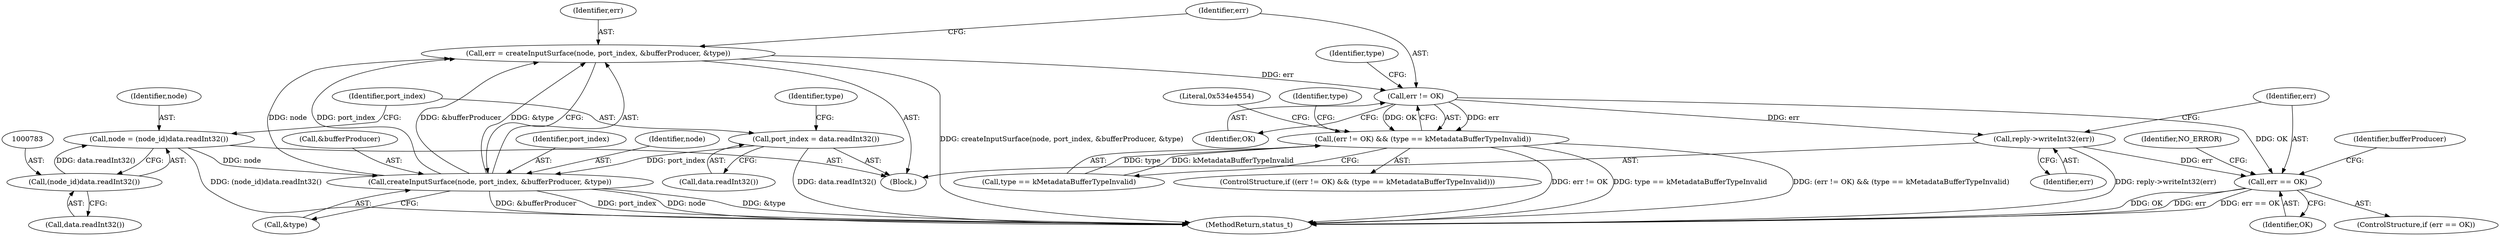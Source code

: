 digraph "0_Android_295c883fe3105b19bcd0f9e07d54c6b589fc5bff@API" {
"1000795" [label="(Call,err = createInputSurface(node, port_index, &bufferProducer, &type))"];
"1000797" [label="(Call,createInputSurface(node, port_index, &bufferProducer, &type))"];
"1000780" [label="(Call,node = (node_id)data.readInt32())"];
"1000782" [label="(Call,(node_id)data.readInt32())"];
"1000786" [label="(Call,port_index = data.readInt32())"];
"1000806" [label="(Call,err != OK)"];
"1000805" [label="(Call,(err != OK) && (type == kMetadataBufferTypeInvalid))"];
"1000818" [label="(Call,reply->writeInt32(err))"];
"1000821" [label="(Call,err == OK)"];
"1000781" [label="(Identifier,node)"];
"1000809" [label="(Call,type == kMetadataBufferTypeInvalid)"];
"1000821" [label="(Call,err == OK)"];
"1000799" [label="(Identifier,port_index)"];
"1000814" [label="(Literal,0x534e4554)"];
"1000817" [label="(Identifier,type)"];
"1000784" [label="(Call,data.readInt32())"];
"1000792" [label="(Identifier,type)"];
"1000805" [label="(Call,(err != OK) && (type == kMetadataBufferTypeInvalid))"];
"1000797" [label="(Call,createInputSurface(node, port_index, &bufferProducer, &type))"];
"1000808" [label="(Identifier,OK)"];
"1000796" [label="(Identifier,err)"];
"1000774" [label="(Block,)"];
"1000780" [label="(Call,node = (node_id)data.readInt32())"];
"1000806" [label="(Call,err != OK)"];
"1000823" [label="(Identifier,OK)"];
"1000782" [label="(Call,(node_id)data.readInt32())"];
"1000810" [label="(Identifier,type)"];
"1000787" [label="(Identifier,port_index)"];
"1000818" [label="(Call,reply->writeInt32(err))"];
"1000795" [label="(Call,err = createInputSurface(node, port_index, &bufferProducer, &type))"];
"1000807" [label="(Identifier,err)"];
"1000786" [label="(Call,port_index = data.readInt32())"];
"1000822" [label="(Identifier,err)"];
"1000820" [label="(ControlStructure,if (err == OK))"];
"1000798" [label="(Identifier,node)"];
"1000819" [label="(Identifier,err)"];
"1000827" [label="(Identifier,bufferProducer)"];
"1000829" [label="(Identifier,NO_ERROR)"];
"1000800" [label="(Call,&bufferProducer)"];
"1000802" [label="(Call,&type)"];
"1000804" [label="(ControlStructure,if ((err != OK) && (type == kMetadataBufferTypeInvalid)))"];
"1000788" [label="(Call,data.readInt32())"];
"1001343" [label="(MethodReturn,status_t)"];
"1000795" -> "1000774"  [label="AST: "];
"1000795" -> "1000797"  [label="CFG: "];
"1000796" -> "1000795"  [label="AST: "];
"1000797" -> "1000795"  [label="AST: "];
"1000807" -> "1000795"  [label="CFG: "];
"1000795" -> "1001343"  [label="DDG: createInputSurface(node, port_index, &bufferProducer, &type)"];
"1000797" -> "1000795"  [label="DDG: node"];
"1000797" -> "1000795"  [label="DDG: port_index"];
"1000797" -> "1000795"  [label="DDG: &bufferProducer"];
"1000797" -> "1000795"  [label="DDG: &type"];
"1000795" -> "1000806"  [label="DDG: err"];
"1000797" -> "1000802"  [label="CFG: "];
"1000798" -> "1000797"  [label="AST: "];
"1000799" -> "1000797"  [label="AST: "];
"1000800" -> "1000797"  [label="AST: "];
"1000802" -> "1000797"  [label="AST: "];
"1000797" -> "1001343"  [label="DDG: &type"];
"1000797" -> "1001343"  [label="DDG: &bufferProducer"];
"1000797" -> "1001343"  [label="DDG: port_index"];
"1000797" -> "1001343"  [label="DDG: node"];
"1000780" -> "1000797"  [label="DDG: node"];
"1000786" -> "1000797"  [label="DDG: port_index"];
"1000780" -> "1000774"  [label="AST: "];
"1000780" -> "1000782"  [label="CFG: "];
"1000781" -> "1000780"  [label="AST: "];
"1000782" -> "1000780"  [label="AST: "];
"1000787" -> "1000780"  [label="CFG: "];
"1000780" -> "1001343"  [label="DDG: (node_id)data.readInt32()"];
"1000782" -> "1000780"  [label="DDG: data.readInt32()"];
"1000782" -> "1000784"  [label="CFG: "];
"1000783" -> "1000782"  [label="AST: "];
"1000784" -> "1000782"  [label="AST: "];
"1000786" -> "1000774"  [label="AST: "];
"1000786" -> "1000788"  [label="CFG: "];
"1000787" -> "1000786"  [label="AST: "];
"1000788" -> "1000786"  [label="AST: "];
"1000792" -> "1000786"  [label="CFG: "];
"1000786" -> "1001343"  [label="DDG: data.readInt32()"];
"1000806" -> "1000805"  [label="AST: "];
"1000806" -> "1000808"  [label="CFG: "];
"1000807" -> "1000806"  [label="AST: "];
"1000808" -> "1000806"  [label="AST: "];
"1000810" -> "1000806"  [label="CFG: "];
"1000805" -> "1000806"  [label="CFG: "];
"1000806" -> "1000805"  [label="DDG: err"];
"1000806" -> "1000805"  [label="DDG: OK"];
"1000806" -> "1000818"  [label="DDG: err"];
"1000806" -> "1000821"  [label="DDG: OK"];
"1000805" -> "1000804"  [label="AST: "];
"1000805" -> "1000809"  [label="CFG: "];
"1000809" -> "1000805"  [label="AST: "];
"1000814" -> "1000805"  [label="CFG: "];
"1000817" -> "1000805"  [label="CFG: "];
"1000805" -> "1001343"  [label="DDG: (err != OK) && (type == kMetadataBufferTypeInvalid)"];
"1000805" -> "1001343"  [label="DDG: err != OK"];
"1000805" -> "1001343"  [label="DDG: type == kMetadataBufferTypeInvalid"];
"1000809" -> "1000805"  [label="DDG: type"];
"1000809" -> "1000805"  [label="DDG: kMetadataBufferTypeInvalid"];
"1000818" -> "1000774"  [label="AST: "];
"1000818" -> "1000819"  [label="CFG: "];
"1000819" -> "1000818"  [label="AST: "];
"1000822" -> "1000818"  [label="CFG: "];
"1000818" -> "1001343"  [label="DDG: reply->writeInt32(err)"];
"1000818" -> "1000821"  [label="DDG: err"];
"1000821" -> "1000820"  [label="AST: "];
"1000821" -> "1000823"  [label="CFG: "];
"1000822" -> "1000821"  [label="AST: "];
"1000823" -> "1000821"  [label="AST: "];
"1000827" -> "1000821"  [label="CFG: "];
"1000829" -> "1000821"  [label="CFG: "];
"1000821" -> "1001343"  [label="DDG: OK"];
"1000821" -> "1001343"  [label="DDG: err"];
"1000821" -> "1001343"  [label="DDG: err == OK"];
}
